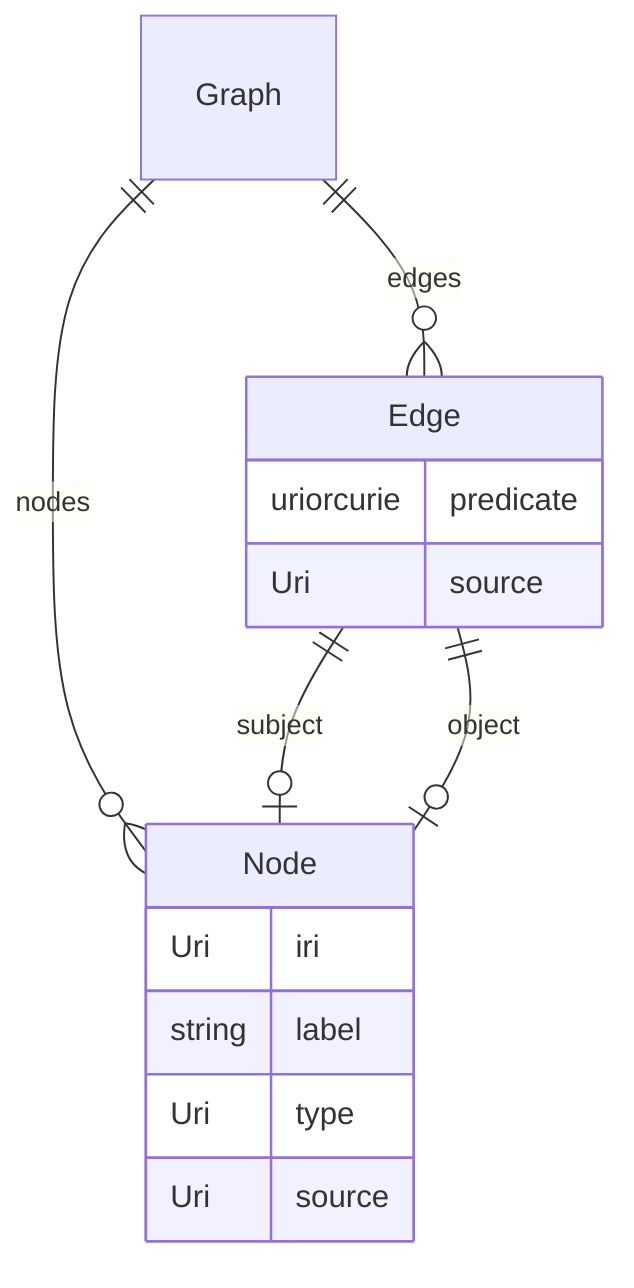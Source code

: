 erDiagram
Graph {

}
Edge {
    uriorcurie predicate  
    Uri source  
}
Node {
    Uri iri  
    string label  
    Uri type  
    Uri source  
}

Graph ||--}o Node : "nodes"
Graph ||--}o Edge : "edges"
Edge ||--|o Node : "subject"
Edge ||--|o Node : "object"